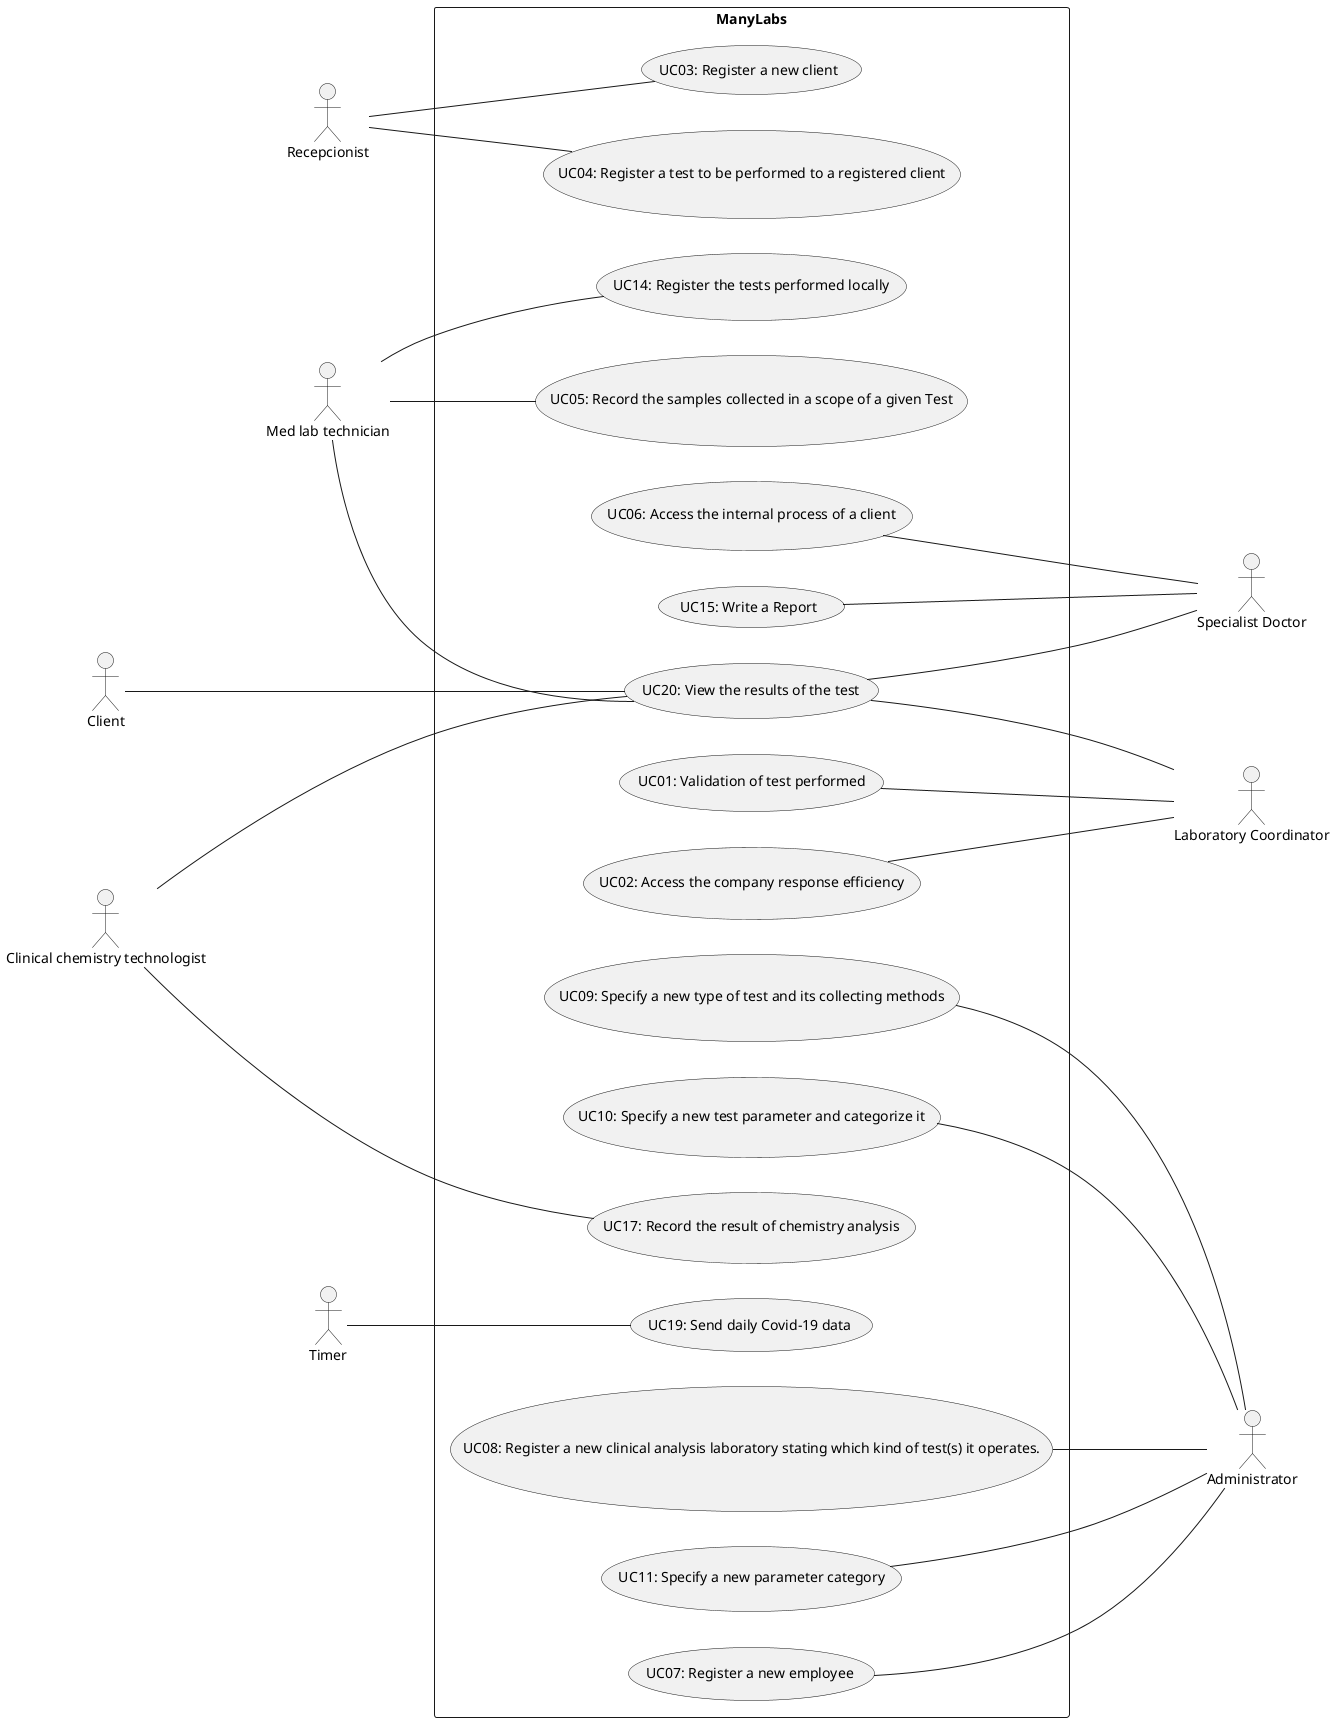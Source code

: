 @startuml
'https://plantuml.com/use-case-diagram
left to right direction
actor "Administrator" as Adm
actor "Recepcionist" as Recp
actor "Med lab technician" as MedLab
actor "Clinical chemistry technologist" as ClinTec
actor "Specialist Doctor" as Doc
actor "Laboratory Coordinator" as LabCod
actor "Timer" as Timer
actor "Client" as Client


rectangle ManyLabs{

usecase "UC03: Register a new client" as UC03
usecase "UC20: View the results of the test" as UC20
usecase "UC04: Register a test to be performed to a registered client" as UC04
usecase "UC14: Register the tests performed locally" as UC14
usecase "UC17: Record the result of chemistry analysis" as UC17
usecase "UC09: Specify a new type of test and its collecting methods" as UC09
usecase "UC10: Specify a new test parameter and categorize it" as UC10
usecase "UC11: Specify a new parameter category" as UC11
usecase "UC06: Access the internal process of a client" as UC06
usecase "UC01: Validation of test performed" as UC01
usecase "UC02: Access the company response efficiency" as UC02
usecase "UC05: Record the samples collected in a scope of a given Test" as UC05
usecase "UC19: Send daily Covid-19 data" as UC19
usecase "UC07: Register a new employee" as UC07
usecase "UC08: Register a new clinical analysis laboratory stating which kind of test(s) it operates." as UC08
usecase "UC15: Write a Report" as UC15
}

Recp -- UC03
Recp -- UC04
Client --- UC20
MedLab -- UC14
MedLab --- UC20
ClinTec --- UC20
ClinTec -- UC17
UC07 --- Adm
UC08 --- Adm
UC09 --- Adm
UC11 --- Adm
UC10 --- Adm
UC05 --- MedLab
UC06 --- Doc
UC20 --- Doc
UC15 --- Doc
UC01 --- LabCod
UC02 --- LabCod
UC20 -- LabCod
Timer -- UC19







@enduml